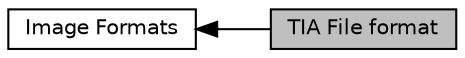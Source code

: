 digraph "TIA File format"
{
  edge [fontname="Helvetica",fontsize="10",labelfontname="Helvetica",labelfontsize="10"];
  node [fontname="Helvetica",fontsize="10",shape=record];
  rankdir=LR;
  Node0 [label="TIA File format",height=0.2,width=0.4,color="black", fillcolor="grey75", style="filled", fontcolor="black"];
  Node1 [label="Image Formats",height=0.2,width=0.4,color="black", fillcolor="white", style="filled",URL="$group__ImageFormats.html"];
  Node1->Node0 [shape=plaintext, dir="back", style="solid"];
}
